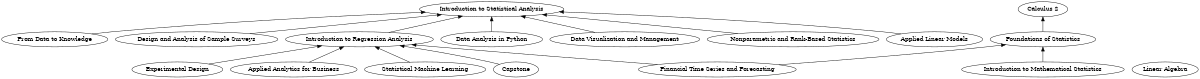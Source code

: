 digraph {
	graph [rankdir=BT size="8,20"]
	"From Data to Knowledge"
	"Introduction to Statistical Analysis"
	"Foundations of Statistics"
	"Calculus 2"
	"Introduction to Mathematical Statistics"
	"Design and Analysis of Sample Surveys"
	"Introduction to Regression Analysis"
	"Data Analysis in Python"
	"Data Visualization and Management"
	"Nonparametric and Rank-Based Statistics"
	"Applied Linear Models"
	"Experimental Design"
	"Financial Time Series and Forecasting"
	"Applied Analytics for Business"
	"Statistical Machine Learning"
	Capstone
	"Linear Algebra"
	"From Data to Knowledge" -> "Introduction to Statistical Analysis"
	"Foundations of Statistics" -> "Calculus 2"
	"Introduction to Mathematical Statistics" -> "Foundations of Statistics"
	"Design and Analysis of Sample Surveys" -> "Introduction to Statistical Analysis"
	"Introduction to Regression Analysis" -> "Introduction to Statistical Analysis"
	"Data Analysis in Python" -> "Introduction to Statistical Analysis"
	"Data Visualization and Management" -> "Introduction to Statistical Analysis"
	"Nonparametric and Rank-Based Statistics" -> "Introduction to Statistical Analysis"
	"Applied Linear Models" -> "Introduction to Statistical Analysis"
	"Experimental Design" -> "Introduction to Regression Analysis"
	"Financial Time Series and Forecasting" -> "Foundations of Statistics"
	"Financial Time Series and Forecasting" -> "Introduction to Regression Analysis"
	"Applied Analytics for Business" -> "Introduction to Regression Analysis"
	"Statistical Machine Learning" -> "Introduction to Regression Analysis"
	Capstone -> "Introduction to Regression Analysis"
}
